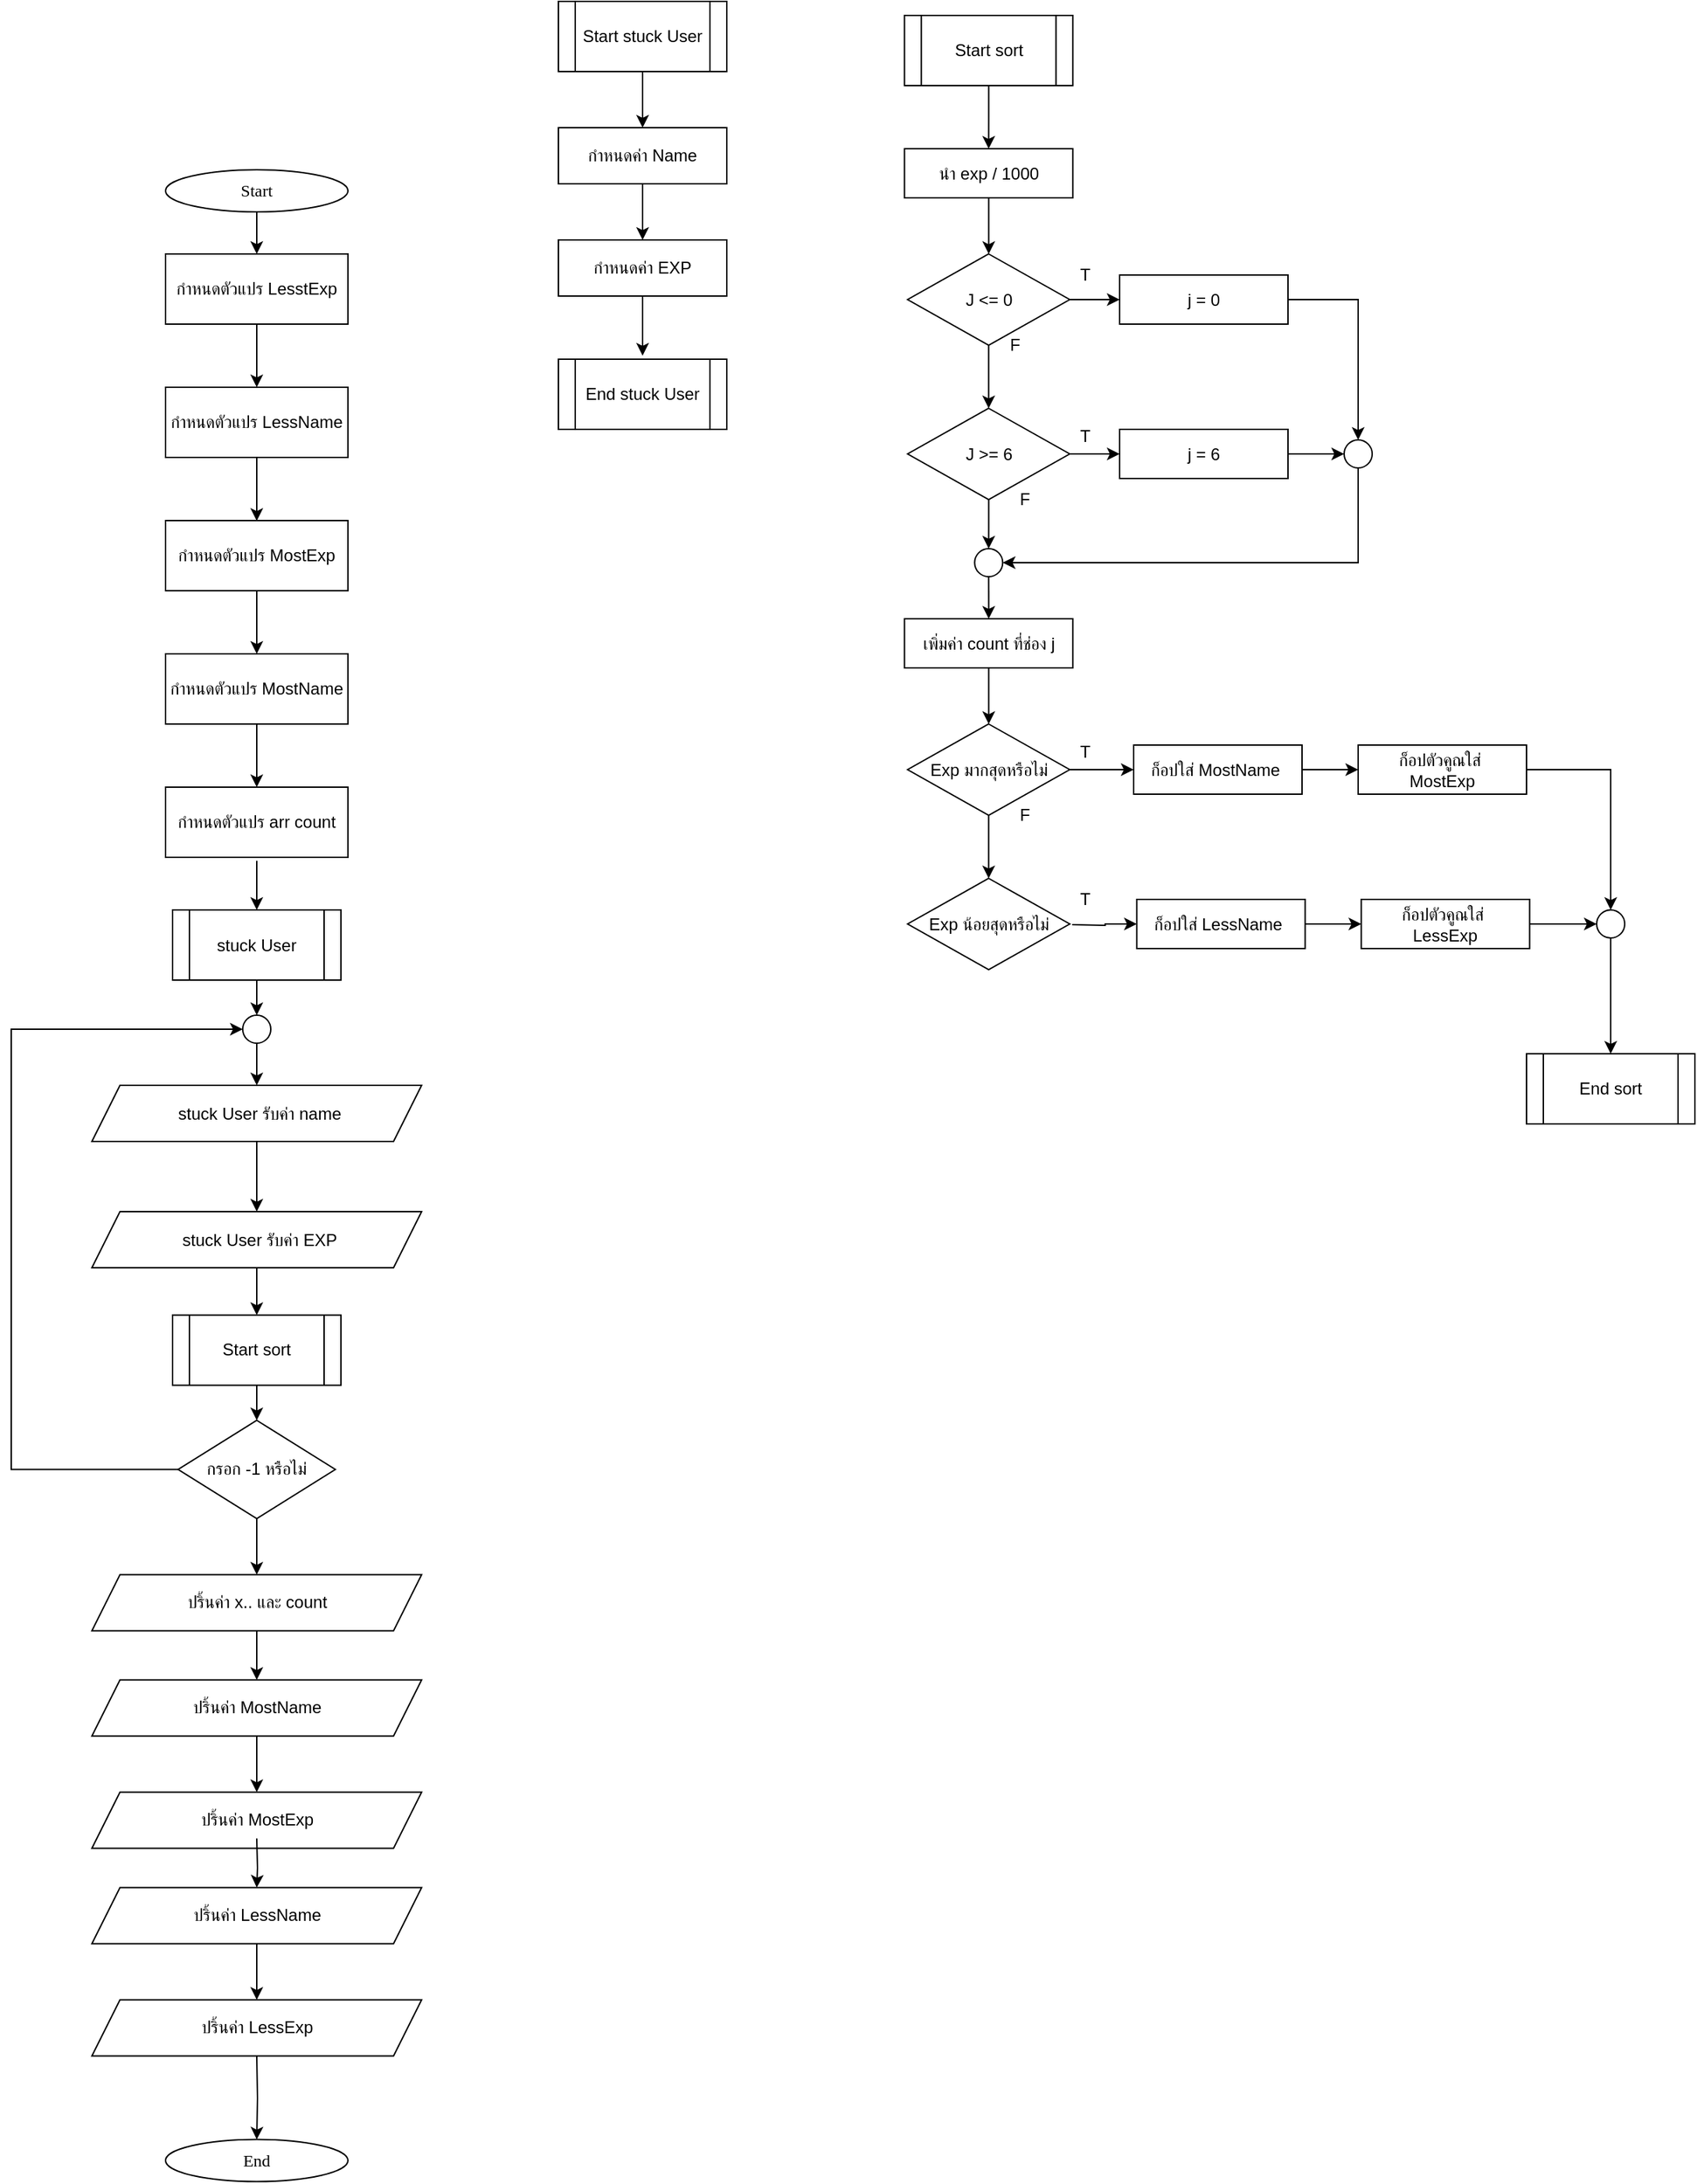 <mxfile version="25.0.3">
  <diagram name="Page-1" id="yGX9Q45bV8xBmXTqQoPw">
    <mxGraphModel dx="2934" dy="2230" grid="1" gridSize="10" guides="1" tooltips="1" connect="1" arrows="1" fold="1" page="1" pageScale="1" pageWidth="850" pageHeight="1100" math="0" shadow="0">
      <root>
        <mxCell id="0" />
        <mxCell id="1" parent="0" />
        <mxCell id="rk1wuVJoi12lfkLTWVf_-1" value="" style="edgeStyle=orthogonalEdgeStyle;rounded=0;orthogonalLoop=1;jettySize=auto;html=1;" parent="1" source="rk1wuVJoi12lfkLTWVf_-2" target="rk1wuVJoi12lfkLTWVf_-4" edge="1">
          <mxGeometry relative="1" as="geometry" />
        </mxCell>
        <mxCell id="rk1wuVJoi12lfkLTWVf_-2" value="Start stuck User" style="shape=process;whiteSpace=wrap;html=1;backgroundOutline=1;" parent="1" vertex="1">
          <mxGeometry x="-230" y="-960" width="120" height="50" as="geometry" />
        </mxCell>
        <mxCell id="rk1wuVJoi12lfkLTWVf_-3" value="" style="edgeStyle=orthogonalEdgeStyle;rounded=0;orthogonalLoop=1;jettySize=auto;html=1;" parent="1" source="rk1wuVJoi12lfkLTWVf_-4" target="rk1wuVJoi12lfkLTWVf_-6" edge="1">
          <mxGeometry relative="1" as="geometry" />
        </mxCell>
        <mxCell id="rk1wuVJoi12lfkLTWVf_-4" value="กำหนดค่า Name" style="rounded=0;whiteSpace=wrap;html=1;" parent="1" vertex="1">
          <mxGeometry x="-230" y="-870" width="120" height="40" as="geometry" />
        </mxCell>
        <mxCell id="rk1wuVJoi12lfkLTWVf_-5" value="" style="edgeStyle=orthogonalEdgeStyle;rounded=0;orthogonalLoop=1;jettySize=auto;html=1;" parent="1" source="rk1wuVJoi12lfkLTWVf_-6" edge="1">
          <mxGeometry relative="1" as="geometry">
            <mxPoint x="-170" y="-707.5" as="targetPoint" />
          </mxGeometry>
        </mxCell>
        <mxCell id="rk1wuVJoi12lfkLTWVf_-6" value="กำหนดค่า EXP" style="rounded=0;whiteSpace=wrap;html=1;" parent="1" vertex="1">
          <mxGeometry x="-230" y="-790" width="120" height="40" as="geometry" />
        </mxCell>
        <mxCell id="rk1wuVJoi12lfkLTWVf_-7" value="End stuck User" style="shape=process;whiteSpace=wrap;html=1;backgroundOutline=1;" parent="1" vertex="1">
          <mxGeometry x="-230" y="-705" width="120" height="50" as="geometry" />
        </mxCell>
        <mxCell id="rk1wuVJoi12lfkLTWVf_-8" value="" style="edgeStyle=orthogonalEdgeStyle;rounded=0;orthogonalLoop=1;jettySize=auto;html=1;" parent="1" source="rk1wuVJoi12lfkLTWVf_-9" edge="1">
          <mxGeometry relative="1" as="geometry">
            <mxPoint x="-445" y="-780" as="targetPoint" />
          </mxGeometry>
        </mxCell>
        <mxCell id="rk1wuVJoi12lfkLTWVf_-9" value="&lt;font data-font-src=&quot;https://fonts.googleapis.com/css?family=Sarabun&quot; face=&quot;Sarabun&quot;&gt;Start&lt;/font&gt;" style="ellipse;whiteSpace=wrap;html=1;" parent="1" vertex="1">
          <mxGeometry x="-510.0" y="-840" width="130" height="30" as="geometry" />
        </mxCell>
        <mxCell id="rk1wuVJoi12lfkLTWVf_-10" value="" style="edgeStyle=orthogonalEdgeStyle;rounded=0;orthogonalLoop=1;jettySize=auto;html=1;" parent="1" source="rk1wuVJoi12lfkLTWVf_-11" target="rk1wuVJoi12lfkLTWVf_-19" edge="1">
          <mxGeometry relative="1" as="geometry" />
        </mxCell>
        <mxCell id="rk1wuVJoi12lfkLTWVf_-11" value="stuck User" style="shape=process;whiteSpace=wrap;html=1;backgroundOutline=1;" parent="1" vertex="1">
          <mxGeometry x="-505" y="-312.5" width="120" height="50" as="geometry" />
        </mxCell>
        <mxCell id="rk1wuVJoi12lfkLTWVf_-14" value="" style="edgeStyle=orthogonalEdgeStyle;rounded=0;orthogonalLoop=1;jettySize=auto;html=1;" parent="1" source="rk1wuVJoi12lfkLTWVf_-15" target="rk1wuVJoi12lfkLTWVf_-17" edge="1">
          <mxGeometry relative="1" as="geometry" />
        </mxCell>
        <mxCell id="rk1wuVJoi12lfkLTWVf_-15" value="&amp;nbsp;stuck User รับค่า name" style="shape=parallelogram;perimeter=parallelogramPerimeter;whiteSpace=wrap;html=1;fixedSize=1;" parent="1" vertex="1">
          <mxGeometry x="-562.5" y="-187.5" width="235" height="40" as="geometry" />
        </mxCell>
        <mxCell id="rk1wuVJoi12lfkLTWVf_-183" value="" style="edgeStyle=orthogonalEdgeStyle;rounded=0;orthogonalLoop=1;jettySize=auto;html=1;" parent="1" source="rk1wuVJoi12lfkLTWVf_-17" target="rk1wuVJoi12lfkLTWVf_-182" edge="1">
          <mxGeometry relative="1" as="geometry" />
        </mxCell>
        <mxCell id="rk1wuVJoi12lfkLTWVf_-17" value="&amp;nbsp;stuck User รับค่า EXP" style="shape=parallelogram;perimeter=parallelogramPerimeter;whiteSpace=wrap;html=1;fixedSize=1;" parent="1" vertex="1">
          <mxGeometry x="-562.5" y="-97.5" width="235" height="40" as="geometry" />
        </mxCell>
        <mxCell id="rk1wuVJoi12lfkLTWVf_-18" value="" style="edgeStyle=orthogonalEdgeStyle;rounded=0;orthogonalLoop=1;jettySize=auto;html=1;" parent="1" source="rk1wuVJoi12lfkLTWVf_-19" target="rk1wuVJoi12lfkLTWVf_-15" edge="1">
          <mxGeometry relative="1" as="geometry" />
        </mxCell>
        <mxCell id="rk1wuVJoi12lfkLTWVf_-19" value="" style="ellipse;whiteSpace=wrap;html=1;aspect=fixed;" parent="1" vertex="1">
          <mxGeometry x="-455" y="-237.5" width="20" height="20" as="geometry" />
        </mxCell>
        <mxCell id="rk1wuVJoi12lfkLTWVf_-181" style="edgeStyle=orthogonalEdgeStyle;rounded=0;orthogonalLoop=1;jettySize=auto;html=1;entryX=0;entryY=0.5;entryDx=0;entryDy=0;" parent="1" source="rk1wuVJoi12lfkLTWVf_-22" target="rk1wuVJoi12lfkLTWVf_-19" edge="1">
          <mxGeometry relative="1" as="geometry">
            <Array as="points">
              <mxPoint x="-620" y="86.25" />
              <mxPoint x="-620" y="-227.75" />
            </Array>
          </mxGeometry>
        </mxCell>
        <mxCell id="rk1wuVJoi12lfkLTWVf_-197" value="" style="edgeStyle=orthogonalEdgeStyle;rounded=0;orthogonalLoop=1;jettySize=auto;html=1;" parent="1" source="rk1wuVJoi12lfkLTWVf_-22" target="rk1wuVJoi12lfkLTWVf_-196" edge="1">
          <mxGeometry relative="1" as="geometry" />
        </mxCell>
        <mxCell id="rk1wuVJoi12lfkLTWVf_-22" value="กรอก -1 หรือไม่" style="rhombus;whiteSpace=wrap;html=1;" parent="1" vertex="1">
          <mxGeometry x="-501" y="51.25" width="112" height="70" as="geometry" />
        </mxCell>
        <mxCell id="rk1wuVJoi12lfkLTWVf_-67" value="" style="edgeStyle=orthogonalEdgeStyle;rounded=0;orthogonalLoop=1;jettySize=auto;html=1;" parent="1" source="rk1wuVJoi12lfkLTWVf_-24" edge="1">
          <mxGeometry relative="1" as="geometry">
            <mxPoint x="76.667" y="-854.999" as="targetPoint" />
          </mxGeometry>
        </mxCell>
        <mxCell id="rk1wuVJoi12lfkLTWVf_-24" value="Start sort" style="shape=process;whiteSpace=wrap;html=1;backgroundOutline=1;" parent="1" vertex="1">
          <mxGeometry x="16.66" y="-950" width="120" height="50" as="geometry" />
        </mxCell>
        <mxCell id="rk1wuVJoi12lfkLTWVf_-32" value="" style="edgeStyle=orthogonalEdgeStyle;rounded=0;orthogonalLoop=1;jettySize=auto;html=1;" parent="1" edge="1">
          <mxGeometry relative="1" as="geometry">
            <mxPoint x="-445" y="-347.5" as="sourcePoint" />
            <mxPoint x="-445" y="-312.5" as="targetPoint" />
          </mxGeometry>
        </mxCell>
        <mxCell id="rk1wuVJoi12lfkLTWVf_-33" value="" style="edgeStyle=orthogonalEdgeStyle;rounded=0;orthogonalLoop=1;jettySize=auto;html=1;" parent="1" source="rk1wuVJoi12lfkLTWVf_-34" target="rk1wuVJoi12lfkLTWVf_-37" edge="1">
          <mxGeometry relative="1" as="geometry" />
        </mxCell>
        <mxCell id="rk1wuVJoi12lfkLTWVf_-34" value="กำหนดตัวแปร MostName" style="rounded=0;whiteSpace=wrap;html=1;" parent="1" vertex="1">
          <mxGeometry x="-510" y="-495" width="130" height="50" as="geometry" />
        </mxCell>
        <mxCell id="rk1wuVJoi12lfkLTWVf_-37" value="กำหนดตัวแปร arr count" style="rounded=0;whiteSpace=wrap;html=1;" parent="1" vertex="1">
          <mxGeometry x="-510" y="-400" width="130" height="50" as="geometry" />
        </mxCell>
        <mxCell id="rk1wuVJoi12lfkLTWVf_-38" value="" style="edgeStyle=orthogonalEdgeStyle;rounded=0;orthogonalLoop=1;jettySize=auto;html=1;" parent="1" source="rk1wuVJoi12lfkLTWVf_-39" target="rk1wuVJoi12lfkLTWVf_-34" edge="1">
          <mxGeometry relative="1" as="geometry" />
        </mxCell>
        <mxCell id="rk1wuVJoi12lfkLTWVf_-39" value="กำหนดตัวแปร MostExp" style="rounded=0;whiteSpace=wrap;html=1;" parent="1" vertex="1">
          <mxGeometry x="-510" y="-590" width="130" height="50" as="geometry" />
        </mxCell>
        <mxCell id="rk1wuVJoi12lfkLTWVf_-44" value="&lt;font data-font-src=&quot;https://fonts.googleapis.com/css?family=Sarabun&quot; face=&quot;Sarabun&quot;&gt;End&lt;/font&gt;" style="ellipse;whiteSpace=wrap;html=1;" parent="1" vertex="1">
          <mxGeometry x="-510.0" y="563.75" width="130" height="30" as="geometry" />
        </mxCell>
        <mxCell id="rk1wuVJoi12lfkLTWVf_-56" value="" style="edgeStyle=orthogonalEdgeStyle;rounded=0;orthogonalLoop=1;jettySize=auto;html=1;" parent="1" target="rk1wuVJoi12lfkLTWVf_-44" edge="1">
          <mxGeometry relative="1" as="geometry">
            <mxPoint x="-445" y="503.75" as="sourcePoint" />
          </mxGeometry>
        </mxCell>
        <mxCell id="rk1wuVJoi12lfkLTWVf_-184" value="" style="edgeStyle=orthogonalEdgeStyle;rounded=0;orthogonalLoop=1;jettySize=auto;html=1;" parent="1" source="rk1wuVJoi12lfkLTWVf_-182" target="rk1wuVJoi12lfkLTWVf_-22" edge="1">
          <mxGeometry relative="1" as="geometry" />
        </mxCell>
        <mxCell id="rk1wuVJoi12lfkLTWVf_-182" value="Start sort" style="shape=process;whiteSpace=wrap;html=1;backgroundOutline=1;" parent="1" vertex="1">
          <mxGeometry x="-505" y="-23.75" width="120" height="50" as="geometry" />
        </mxCell>
        <mxCell id="rk1wuVJoi12lfkLTWVf_-307" value="" style="edgeStyle=orthogonalEdgeStyle;rounded=0;orthogonalLoop=1;jettySize=auto;html=1;" parent="1" source="rk1wuVJoi12lfkLTWVf_-196" target="rk1wuVJoi12lfkLTWVf_-198" edge="1">
          <mxGeometry relative="1" as="geometry" />
        </mxCell>
        <mxCell id="rk1wuVJoi12lfkLTWVf_-196" value="ปริ้นค่า x.. และ count" style="shape=parallelogram;perimeter=parallelogramPerimeter;whiteSpace=wrap;html=1;fixedSize=1;" parent="1" vertex="1">
          <mxGeometry x="-562.5" y="161.25" width="235" height="40" as="geometry" />
        </mxCell>
        <mxCell id="rk1wuVJoi12lfkLTWVf_-308" value="" style="edgeStyle=orthogonalEdgeStyle;rounded=0;orthogonalLoop=1;jettySize=auto;html=1;" parent="1" source="rk1wuVJoi12lfkLTWVf_-198" target="rk1wuVJoi12lfkLTWVf_-305" edge="1">
          <mxGeometry relative="1" as="geometry" />
        </mxCell>
        <mxCell id="rk1wuVJoi12lfkLTWVf_-198" value="ปริ้นค่า MostName" style="shape=parallelogram;perimeter=parallelogramPerimeter;whiteSpace=wrap;html=1;fixedSize=1;" parent="1" vertex="1">
          <mxGeometry x="-562.5" y="236.25" width="235" height="40" as="geometry" />
        </mxCell>
        <mxCell id="rk1wuVJoi12lfkLTWVf_-206" value="กำหนดตัวแปร LessName" style="rounded=0;whiteSpace=wrap;html=1;" parent="1" vertex="1">
          <mxGeometry x="-510" y="-685" width="130" height="50" as="geometry" />
        </mxCell>
        <mxCell id="rk1wuVJoi12lfkLTWVf_-207" value="" style="edgeStyle=orthogonalEdgeStyle;rounded=0;orthogonalLoop=1;jettySize=auto;html=1;" parent="1" source="rk1wuVJoi12lfkLTWVf_-208" target="rk1wuVJoi12lfkLTWVf_-206" edge="1">
          <mxGeometry relative="1" as="geometry" />
        </mxCell>
        <mxCell id="rk1wuVJoi12lfkLTWVf_-208" value="กำหนดตัวแปร LesstExp" style="rounded=0;whiteSpace=wrap;html=1;" parent="1" vertex="1">
          <mxGeometry x="-510" y="-780" width="130" height="50" as="geometry" />
        </mxCell>
        <mxCell id="rk1wuVJoi12lfkLTWVf_-209" value="" style="edgeStyle=orthogonalEdgeStyle;rounded=0;orthogonalLoop=1;jettySize=auto;html=1;" parent="1" source="rk1wuVJoi12lfkLTWVf_-206" edge="1">
          <mxGeometry relative="1" as="geometry">
            <mxPoint x="-445" y="-589.75" as="targetPoint" />
          </mxGeometry>
        </mxCell>
        <mxCell id="rk1wuVJoi12lfkLTWVf_-305" value="ปริ้นค่า MostExp" style="shape=parallelogram;perimeter=parallelogramPerimeter;whiteSpace=wrap;html=1;fixedSize=1;" parent="1" vertex="1">
          <mxGeometry x="-562.5" y="316.25" width="235" height="40" as="geometry" />
        </mxCell>
        <mxCell id="rk1wuVJoi12lfkLTWVf_-309" value="" style="edgeStyle=orthogonalEdgeStyle;rounded=0;orthogonalLoop=1;jettySize=auto;html=1;" parent="1" source="rk1wuVJoi12lfkLTWVf_-310" target="rk1wuVJoi12lfkLTWVf_-311" edge="1">
          <mxGeometry relative="1" as="geometry" />
        </mxCell>
        <mxCell id="rk1wuVJoi12lfkLTWVf_-310" value="ปริ้นค่า LessName" style="shape=parallelogram;perimeter=parallelogramPerimeter;whiteSpace=wrap;html=1;fixedSize=1;" parent="1" vertex="1">
          <mxGeometry x="-562.5" y="384.25" width="235" height="40" as="geometry" />
        </mxCell>
        <mxCell id="rk1wuVJoi12lfkLTWVf_-311" value="ปริ้นค่า LessExp" style="shape=parallelogram;perimeter=parallelogramPerimeter;whiteSpace=wrap;html=1;fixedSize=1;" parent="1" vertex="1">
          <mxGeometry x="-562.5" y="464.25" width="235" height="40" as="geometry" />
        </mxCell>
        <mxCell id="rk1wuVJoi12lfkLTWVf_-312" value="" style="edgeStyle=orthogonalEdgeStyle;rounded=0;orthogonalLoop=1;jettySize=auto;html=1;" parent="1" target="rk1wuVJoi12lfkLTWVf_-310" edge="1">
          <mxGeometry relative="1" as="geometry">
            <mxPoint x="-445" y="349.25" as="sourcePoint" />
          </mxGeometry>
        </mxCell>
        <mxCell id="JMOBmou4AxK_bxCcTqAe-5" value="" style="edgeStyle=orthogonalEdgeStyle;rounded=0;orthogonalLoop=1;jettySize=auto;html=1;" edge="1" parent="1" source="JMOBmou4AxK_bxCcTqAe-1" target="JMOBmou4AxK_bxCcTqAe-4">
          <mxGeometry relative="1" as="geometry" />
        </mxCell>
        <mxCell id="JMOBmou4AxK_bxCcTqAe-1" value="นำ exp / 1000" style="rounded=0;whiteSpace=wrap;html=1;" vertex="1" parent="1">
          <mxGeometry x="16.66" y="-855" width="120" height="35" as="geometry" />
        </mxCell>
        <mxCell id="JMOBmou4AxK_bxCcTqAe-15" style="edgeStyle=orthogonalEdgeStyle;rounded=0;orthogonalLoop=1;jettySize=auto;html=1;entryX=0.5;entryY=0;entryDx=0;entryDy=0;" edge="1" parent="1" source="JMOBmou4AxK_bxCcTqAe-2" target="JMOBmou4AxK_bxCcTqAe-12">
          <mxGeometry relative="1" as="geometry" />
        </mxCell>
        <mxCell id="JMOBmou4AxK_bxCcTqAe-2" value="j = 0" style="rounded=0;whiteSpace=wrap;html=1;" vertex="1" parent="1">
          <mxGeometry x="170" y="-765" width="120" height="35" as="geometry" />
        </mxCell>
        <mxCell id="JMOBmou4AxK_bxCcTqAe-7" value="" style="edgeStyle=orthogonalEdgeStyle;rounded=0;orthogonalLoop=1;jettySize=auto;html=1;" edge="1" parent="1" source="JMOBmou4AxK_bxCcTqAe-4" target="JMOBmou4AxK_bxCcTqAe-6">
          <mxGeometry relative="1" as="geometry" />
        </mxCell>
        <mxCell id="JMOBmou4AxK_bxCcTqAe-10" value="" style="edgeStyle=orthogonalEdgeStyle;rounded=0;orthogonalLoop=1;jettySize=auto;html=1;" edge="1" parent="1" source="JMOBmou4AxK_bxCcTqAe-4" target="JMOBmou4AxK_bxCcTqAe-2">
          <mxGeometry relative="1" as="geometry" />
        </mxCell>
        <mxCell id="JMOBmou4AxK_bxCcTqAe-4" value="J &amp;lt;= 0" style="rhombus;whiteSpace=wrap;html=1;" vertex="1" parent="1">
          <mxGeometry x="18.88" y="-780" width="115.56" height="65" as="geometry" />
        </mxCell>
        <mxCell id="JMOBmou4AxK_bxCcTqAe-9" value="" style="edgeStyle=orthogonalEdgeStyle;rounded=0;orthogonalLoop=1;jettySize=auto;html=1;" edge="1" parent="1" source="JMOBmou4AxK_bxCcTqAe-6" target="JMOBmou4AxK_bxCcTqAe-8">
          <mxGeometry relative="1" as="geometry" />
        </mxCell>
        <mxCell id="JMOBmou4AxK_bxCcTqAe-21" style="edgeStyle=orthogonalEdgeStyle;rounded=0;orthogonalLoop=1;jettySize=auto;html=1;entryX=0.5;entryY=0;entryDx=0;entryDy=0;" edge="1" parent="1" source="JMOBmou4AxK_bxCcTqAe-6" target="JMOBmou4AxK_bxCcTqAe-16">
          <mxGeometry relative="1" as="geometry" />
        </mxCell>
        <mxCell id="JMOBmou4AxK_bxCcTqAe-6" value="J &amp;gt;= 6" style="rhombus;whiteSpace=wrap;html=1;" vertex="1" parent="1">
          <mxGeometry x="18.88" y="-670" width="115.56" height="65" as="geometry" />
        </mxCell>
        <mxCell id="JMOBmou4AxK_bxCcTqAe-14" value="" style="edgeStyle=orthogonalEdgeStyle;rounded=0;orthogonalLoop=1;jettySize=auto;html=1;" edge="1" parent="1" source="JMOBmou4AxK_bxCcTqAe-8" target="JMOBmou4AxK_bxCcTqAe-12">
          <mxGeometry relative="1" as="geometry" />
        </mxCell>
        <mxCell id="JMOBmou4AxK_bxCcTqAe-8" value="j = 6" style="rounded=0;whiteSpace=wrap;html=1;" vertex="1" parent="1">
          <mxGeometry x="170" y="-655" width="120" height="35" as="geometry" />
        </mxCell>
        <mxCell id="JMOBmou4AxK_bxCcTqAe-22" style="edgeStyle=orthogonalEdgeStyle;rounded=0;orthogonalLoop=1;jettySize=auto;html=1;entryX=1;entryY=0.5;entryDx=0;entryDy=0;" edge="1" parent="1" source="JMOBmou4AxK_bxCcTqAe-12" target="JMOBmou4AxK_bxCcTqAe-16">
          <mxGeometry relative="1" as="geometry">
            <Array as="points">
              <mxPoint x="340" y="-560" />
            </Array>
          </mxGeometry>
        </mxCell>
        <mxCell id="JMOBmou4AxK_bxCcTqAe-12" value="" style="ellipse;whiteSpace=wrap;html=1;aspect=fixed;" vertex="1" parent="1">
          <mxGeometry x="330" y="-647.5" width="20" height="20" as="geometry" />
        </mxCell>
        <mxCell id="JMOBmou4AxK_bxCcTqAe-24" value="" style="edgeStyle=orthogonalEdgeStyle;rounded=0;orthogonalLoop=1;jettySize=auto;html=1;" edge="1" parent="1" source="JMOBmou4AxK_bxCcTqAe-16" target="JMOBmou4AxK_bxCcTqAe-23">
          <mxGeometry relative="1" as="geometry" />
        </mxCell>
        <mxCell id="JMOBmou4AxK_bxCcTqAe-16" value="" style="ellipse;whiteSpace=wrap;html=1;aspect=fixed;" vertex="1" parent="1">
          <mxGeometry x="66.66" y="-570" width="20" height="20" as="geometry" />
        </mxCell>
        <mxCell id="JMOBmou4AxK_bxCcTqAe-17" value="F" style="text;html=1;align=center;verticalAlign=middle;resizable=0;points=[];autosize=1;strokeColor=none;fillColor=none;" vertex="1" parent="1">
          <mxGeometry x="80" y="-730" width="30" height="30" as="geometry" />
        </mxCell>
        <mxCell id="JMOBmou4AxK_bxCcTqAe-18" value="F" style="text;html=1;align=center;verticalAlign=middle;resizable=0;points=[];autosize=1;strokeColor=none;fillColor=none;" vertex="1" parent="1">
          <mxGeometry x="86.66" y="-620" width="30" height="30" as="geometry" />
        </mxCell>
        <mxCell id="JMOBmou4AxK_bxCcTqAe-19" value="T" style="text;html=1;align=center;verticalAlign=middle;resizable=0;points=[];autosize=1;strokeColor=none;fillColor=none;" vertex="1" parent="1">
          <mxGeometry x="130" y="-665" width="30" height="30" as="geometry" />
        </mxCell>
        <mxCell id="JMOBmou4AxK_bxCcTqAe-20" value="T" style="text;html=1;align=center;verticalAlign=middle;resizable=0;points=[];autosize=1;strokeColor=none;fillColor=none;" vertex="1" parent="1">
          <mxGeometry x="130" y="-780" width="30" height="30" as="geometry" />
        </mxCell>
        <mxCell id="JMOBmou4AxK_bxCcTqAe-27" value="" style="edgeStyle=orthogonalEdgeStyle;rounded=0;orthogonalLoop=1;jettySize=auto;html=1;" edge="1" parent="1" source="JMOBmou4AxK_bxCcTqAe-23" target="JMOBmou4AxK_bxCcTqAe-25">
          <mxGeometry relative="1" as="geometry" />
        </mxCell>
        <mxCell id="JMOBmou4AxK_bxCcTqAe-23" value="เพิ่มค่า count ที่ช่อง j" style="rounded=0;whiteSpace=wrap;html=1;" vertex="1" parent="1">
          <mxGeometry x="16.66" y="-520" width="120" height="35" as="geometry" />
        </mxCell>
        <mxCell id="JMOBmou4AxK_bxCcTqAe-28" value="" style="edgeStyle=orthogonalEdgeStyle;rounded=0;orthogonalLoop=1;jettySize=auto;html=1;" edge="1" parent="1" source="JMOBmou4AxK_bxCcTqAe-25" target="JMOBmou4AxK_bxCcTqAe-26">
          <mxGeometry relative="1" as="geometry" />
        </mxCell>
        <mxCell id="JMOBmou4AxK_bxCcTqAe-30" value="" style="edgeStyle=orthogonalEdgeStyle;rounded=0;orthogonalLoop=1;jettySize=auto;html=1;" edge="1" parent="1" source="JMOBmou4AxK_bxCcTqAe-25" target="JMOBmou4AxK_bxCcTqAe-29">
          <mxGeometry relative="1" as="geometry" />
        </mxCell>
        <mxCell id="JMOBmou4AxK_bxCcTqAe-25" value="Exp มากสุดหรือไม่" style="rhombus;whiteSpace=wrap;html=1;" vertex="1" parent="1">
          <mxGeometry x="18.88" y="-445" width="115.56" height="65" as="geometry" />
        </mxCell>
        <mxCell id="JMOBmou4AxK_bxCcTqAe-26" value="Exp น้อยสุดหรือไม่" style="rhombus;whiteSpace=wrap;html=1;" vertex="1" parent="1">
          <mxGeometry x="18.88" y="-335" width="115.56" height="65" as="geometry" />
        </mxCell>
        <mxCell id="JMOBmou4AxK_bxCcTqAe-32" value="" style="edgeStyle=orthogonalEdgeStyle;rounded=0;orthogonalLoop=1;jettySize=auto;html=1;" edge="1" parent="1" source="JMOBmou4AxK_bxCcTqAe-29" target="JMOBmou4AxK_bxCcTqAe-31">
          <mxGeometry relative="1" as="geometry" />
        </mxCell>
        <mxCell id="JMOBmou4AxK_bxCcTqAe-29" value="ก็อปใส่ MostName&amp;nbsp;" style="rounded=0;whiteSpace=wrap;html=1;" vertex="1" parent="1">
          <mxGeometry x="180.0" y="-430" width="120" height="35" as="geometry" />
        </mxCell>
        <mxCell id="JMOBmou4AxK_bxCcTqAe-43" style="edgeStyle=orthogonalEdgeStyle;rounded=0;orthogonalLoop=1;jettySize=auto;html=1;entryX=0.5;entryY=0;entryDx=0;entryDy=0;" edge="1" parent="1" source="JMOBmou4AxK_bxCcTqAe-31" target="JMOBmou4AxK_bxCcTqAe-42">
          <mxGeometry relative="1" as="geometry" />
        </mxCell>
        <mxCell id="JMOBmou4AxK_bxCcTqAe-31" value="ก็อปตัวคูณใส่&amp;nbsp;&lt;div&gt;MostExp&lt;/div&gt;" style="rounded=0;whiteSpace=wrap;html=1;" vertex="1" parent="1">
          <mxGeometry x="340" y="-430" width="120" height="35" as="geometry" />
        </mxCell>
        <mxCell id="JMOBmou4AxK_bxCcTqAe-33" value="" style="edgeStyle=orthogonalEdgeStyle;rounded=0;orthogonalLoop=1;jettySize=auto;html=1;" edge="1" target="JMOBmou4AxK_bxCcTqAe-35" parent="1">
          <mxGeometry relative="1" as="geometry">
            <mxPoint x="136.22" y="-302" as="sourcePoint" />
          </mxGeometry>
        </mxCell>
        <mxCell id="JMOBmou4AxK_bxCcTqAe-34" value="" style="edgeStyle=orthogonalEdgeStyle;rounded=0;orthogonalLoop=1;jettySize=auto;html=1;" edge="1" source="JMOBmou4AxK_bxCcTqAe-35" target="JMOBmou4AxK_bxCcTqAe-36" parent="1">
          <mxGeometry relative="1" as="geometry" />
        </mxCell>
        <mxCell id="JMOBmou4AxK_bxCcTqAe-35" value="ก็อปใส่ LessName&amp;nbsp;" style="rounded=0;whiteSpace=wrap;html=1;" vertex="1" parent="1">
          <mxGeometry x="182.22" y="-320" width="120" height="35" as="geometry" />
        </mxCell>
        <mxCell id="JMOBmou4AxK_bxCcTqAe-44" value="" style="edgeStyle=orthogonalEdgeStyle;rounded=0;orthogonalLoop=1;jettySize=auto;html=1;" edge="1" parent="1" source="JMOBmou4AxK_bxCcTqAe-36" target="JMOBmou4AxK_bxCcTqAe-42">
          <mxGeometry relative="1" as="geometry" />
        </mxCell>
        <mxCell id="JMOBmou4AxK_bxCcTqAe-36" value="ก็อปตัวคูณใส่&amp;nbsp;&lt;br&gt;&lt;div&gt;&lt;span style=&quot;background-color: initial;&quot;&gt;Less&lt;/span&gt;Exp&lt;/div&gt;" style="rounded=0;whiteSpace=wrap;html=1;" vertex="1" parent="1">
          <mxGeometry x="342.22" y="-320" width="120" height="35" as="geometry" />
        </mxCell>
        <mxCell id="JMOBmou4AxK_bxCcTqAe-37" value="End sort" style="shape=process;whiteSpace=wrap;html=1;backgroundOutline=1;" vertex="1" parent="1">
          <mxGeometry x="460" y="-210" width="120" height="50" as="geometry" />
        </mxCell>
        <mxCell id="JMOBmou4AxK_bxCcTqAe-38" value="T" style="text;html=1;align=center;verticalAlign=middle;resizable=0;points=[];autosize=1;strokeColor=none;fillColor=none;" vertex="1" parent="1">
          <mxGeometry x="130" y="-440" width="30" height="30" as="geometry" />
        </mxCell>
        <mxCell id="JMOBmou4AxK_bxCcTqAe-39" value="F" style="text;html=1;align=center;verticalAlign=middle;resizable=0;points=[];autosize=1;strokeColor=none;fillColor=none;" vertex="1" parent="1">
          <mxGeometry x="86.66" y="-395" width="30" height="30" as="geometry" />
        </mxCell>
        <mxCell id="JMOBmou4AxK_bxCcTqAe-40" value="T" style="text;html=1;align=center;verticalAlign=middle;resizable=0;points=[];autosize=1;strokeColor=none;fillColor=none;" vertex="1" parent="1">
          <mxGeometry x="130" y="-335" width="30" height="30" as="geometry" />
        </mxCell>
        <mxCell id="JMOBmou4AxK_bxCcTqAe-45" style="edgeStyle=orthogonalEdgeStyle;rounded=0;orthogonalLoop=1;jettySize=auto;html=1;" edge="1" parent="1" source="JMOBmou4AxK_bxCcTqAe-42">
          <mxGeometry relative="1" as="geometry">
            <mxPoint x="520" y="-210" as="targetPoint" />
          </mxGeometry>
        </mxCell>
        <mxCell id="JMOBmou4AxK_bxCcTqAe-42" value="" style="ellipse;whiteSpace=wrap;html=1;aspect=fixed;" vertex="1" parent="1">
          <mxGeometry x="510" y="-312.5" width="20" height="20" as="geometry" />
        </mxCell>
      </root>
    </mxGraphModel>
  </diagram>
</mxfile>
